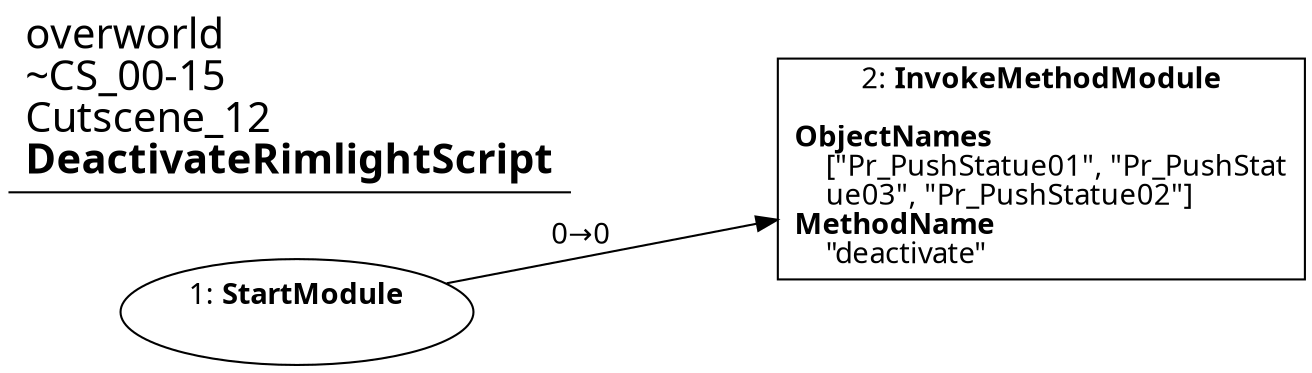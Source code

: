 digraph {
    layout = fdp;
    overlap = prism;
    sep = "+16";
    splines = spline;

    node [ shape = box ];

    graph [ fontname = "Segoe UI" ];
    node [ fontname = "Segoe UI" ];
    edge [ fontname = "Segoe UI" ];

    1 [ label = <1: <b>StartModule</b><br/><br/>> ];
    1 [ shape = oval ]
    1 [ pos = "0.087000005,-0.28500003!" ];
    1 -> 2 [ label = "0→0" ];

    2 [ label = <2: <b>InvokeMethodModule</b><br/><br/><b>ObjectNames</b><br align="left"/>    [&quot;Pr_PushStatue01&quot;, &quot;Pr_PushStat<br align="left"/>    ue03&quot;, &quot;Pr_PushStatue02&quot;]<br align="left"/><b>MethodName</b><br align="left"/>    &quot;deactivate&quot;<br align="left"/>> ];
    2 [ pos = "0.35700002,-0.257!" ];

    title [ pos = "0.086,-0.256!" ];
    title [ shape = underline ];
    title [ label = <<font point-size="20">overworld<br align="left"/>~CS_00-15<br align="left"/>Cutscene_12<br align="left"/><b>DeactivateRimlightScript</b><br align="left"/></font>> ];
}
